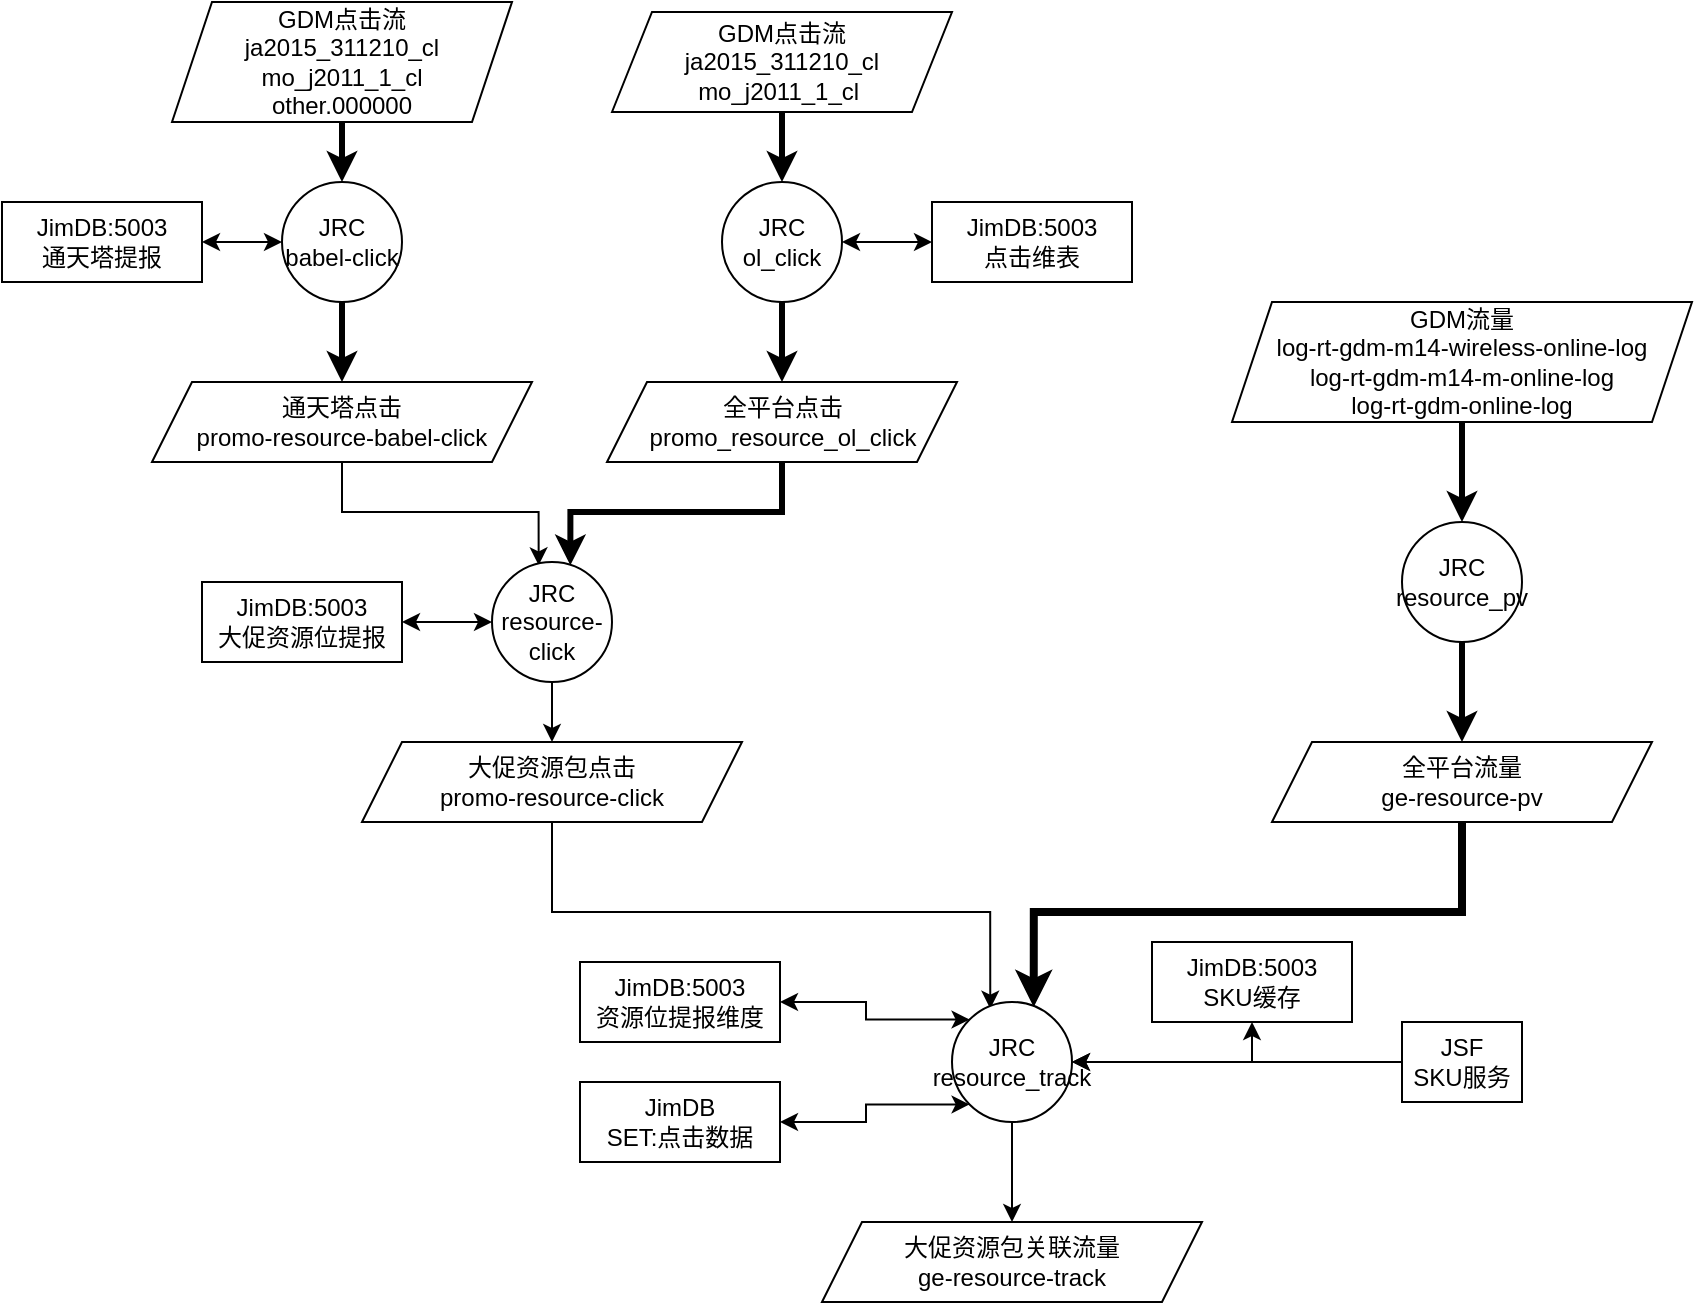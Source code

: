 <mxfile version="13.9.1" type="github"><diagram id="Y2ApiTfD9mo3m8PPAAE7" name="Page-1"><mxGraphModel dx="1185" dy="635" grid="1" gridSize="10" guides="1" tooltips="1" connect="1" arrows="1" fold="1" page="1" pageScale="1" pageWidth="827" pageHeight="1169" math="0" shadow="0"><root><mxCell id="0"/><mxCell id="1" parent="0"/><mxCell id="oiUOhZs4d3MyHZ9kf1-n-3" style="edgeStyle=orthogonalEdgeStyle;rounded=0;orthogonalLoop=1;jettySize=auto;html=1;exitX=0.5;exitY=1;exitDx=0;exitDy=0;strokeWidth=3;" edge="1" parent="1" source="oiUOhZs4d3MyHZ9kf1-n-1" target="oiUOhZs4d3MyHZ9kf1-n-2"><mxGeometry relative="1" as="geometry"/></mxCell><mxCell id="oiUOhZs4d3MyHZ9kf1-n-1" value="GDM点击流&lt;br&gt;ja2015_311210_cl&lt;br&gt;mo_j2011_1_cl&lt;br&gt;other.000000&lt;span&gt;&#9;&lt;/span&gt;&lt;br&gt;&lt;span&gt;&#9;&lt;/span&gt;" style="shape=parallelogram;perimeter=parallelogramPerimeter;whiteSpace=wrap;html=1;fixedSize=1;" vertex="1" parent="1"><mxGeometry x="160" y="80" width="170" height="60" as="geometry"/></mxCell><mxCell id="oiUOhZs4d3MyHZ9kf1-n-7" value="" style="edgeStyle=orthogonalEdgeStyle;rounded=0;orthogonalLoop=1;jettySize=auto;html=1;strokeWidth=3;" edge="1" parent="1" source="oiUOhZs4d3MyHZ9kf1-n-2" target="oiUOhZs4d3MyHZ9kf1-n-6"><mxGeometry relative="1" as="geometry"/></mxCell><mxCell id="oiUOhZs4d3MyHZ9kf1-n-2" value="JRC&lt;br&gt;babel-click" style="ellipse;whiteSpace=wrap;html=1;aspect=fixed;" vertex="1" parent="1"><mxGeometry x="215" y="170" width="60" height="60" as="geometry"/></mxCell><mxCell id="oiUOhZs4d3MyHZ9kf1-n-15" style="edgeStyle=orthogonalEdgeStyle;rounded=0;orthogonalLoop=1;jettySize=auto;html=1;exitX=0.5;exitY=1;exitDx=0;exitDy=0;entryX=0.389;entryY=0.028;entryDx=0;entryDy=0;entryPerimeter=0;" edge="1" parent="1" source="oiUOhZs4d3MyHZ9kf1-n-6" target="oiUOhZs4d3MyHZ9kf1-n-14"><mxGeometry relative="1" as="geometry"/></mxCell><mxCell id="oiUOhZs4d3MyHZ9kf1-n-6" value="通天塔点击&lt;br&gt;promo-resource-babel-click" style="shape=parallelogram;perimeter=parallelogramPerimeter;whiteSpace=wrap;html=1;fixedSize=1;" vertex="1" parent="1"><mxGeometry x="150" y="270" width="190" height="40" as="geometry"/></mxCell><mxCell id="oiUOhZs4d3MyHZ9kf1-n-11" style="edgeStyle=orthogonalEdgeStyle;rounded=0;orthogonalLoop=1;jettySize=auto;html=1;exitX=0.5;exitY=1;exitDx=0;exitDy=0;entryX=0.5;entryY=0;entryDx=0;entryDy=0;strokeWidth=3;" edge="1" parent="1" source="oiUOhZs4d3MyHZ9kf1-n-8" target="oiUOhZs4d3MyHZ9kf1-n-10"><mxGeometry relative="1" as="geometry"/></mxCell><mxCell id="oiUOhZs4d3MyHZ9kf1-n-8" value="GDM点击流&lt;br&gt;ja2015_311210_cl&lt;br&gt;mo_j2011_1_cl&lt;span&gt;&amp;nbsp;&lt;/span&gt;&lt;br&gt;&lt;span&gt;&#9;&lt;/span&gt;" style="shape=parallelogram;perimeter=parallelogramPerimeter;whiteSpace=wrap;html=1;fixedSize=1;" vertex="1" parent="1"><mxGeometry x="380" y="85" width="170" height="50" as="geometry"/></mxCell><mxCell id="oiUOhZs4d3MyHZ9kf1-n-13" value="" style="edgeStyle=orthogonalEdgeStyle;rounded=0;orthogonalLoop=1;jettySize=auto;html=1;strokeWidth=3;" edge="1" parent="1" source="oiUOhZs4d3MyHZ9kf1-n-10" target="oiUOhZs4d3MyHZ9kf1-n-12"><mxGeometry relative="1" as="geometry"/></mxCell><mxCell id="oiUOhZs4d3MyHZ9kf1-n-10" value="JRC&lt;br&gt;ol_click" style="ellipse;whiteSpace=wrap;html=1;aspect=fixed;" vertex="1" parent="1"><mxGeometry x="435" y="170" width="60" height="60" as="geometry"/></mxCell><mxCell id="oiUOhZs4d3MyHZ9kf1-n-16" style="edgeStyle=orthogonalEdgeStyle;rounded=0;orthogonalLoop=1;jettySize=auto;html=1;exitX=0.5;exitY=1;exitDx=0;exitDy=0;entryX=0.653;entryY=0.028;entryDx=0;entryDy=0;entryPerimeter=0;strokeWidth=3;" edge="1" parent="1" source="oiUOhZs4d3MyHZ9kf1-n-12" target="oiUOhZs4d3MyHZ9kf1-n-14"><mxGeometry relative="1" as="geometry"/></mxCell><mxCell id="oiUOhZs4d3MyHZ9kf1-n-12" value="全平台点击&lt;br&gt;promo_resource_ol_click" style="shape=parallelogram;perimeter=parallelogramPerimeter;whiteSpace=wrap;html=1;fixedSize=1;" vertex="1" parent="1"><mxGeometry x="377.5" y="270" width="175" height="40" as="geometry"/></mxCell><mxCell id="oiUOhZs4d3MyHZ9kf1-n-18" style="edgeStyle=orthogonalEdgeStyle;rounded=0;orthogonalLoop=1;jettySize=auto;html=1;exitX=0.5;exitY=1;exitDx=0;exitDy=0;entryX=0.5;entryY=0;entryDx=0;entryDy=0;" edge="1" parent="1" source="oiUOhZs4d3MyHZ9kf1-n-14" target="oiUOhZs4d3MyHZ9kf1-n-17"><mxGeometry relative="1" as="geometry"/></mxCell><mxCell id="oiUOhZs4d3MyHZ9kf1-n-14" value="JRC&lt;br&gt;resource-click" style="ellipse;whiteSpace=wrap;html=1;aspect=fixed;" vertex="1" parent="1"><mxGeometry x="320" y="360" width="60" height="60" as="geometry"/></mxCell><mxCell id="oiUOhZs4d3MyHZ9kf1-n-25" style="edgeStyle=orthogonalEdgeStyle;rounded=0;orthogonalLoop=1;jettySize=auto;html=1;exitX=0.5;exitY=1;exitDx=0;exitDy=0;entryX=0.319;entryY=0.056;entryDx=0;entryDy=0;entryPerimeter=0;" edge="1" parent="1" source="oiUOhZs4d3MyHZ9kf1-n-17" target="oiUOhZs4d3MyHZ9kf1-n-19"><mxGeometry relative="1" as="geometry"/></mxCell><mxCell id="oiUOhZs4d3MyHZ9kf1-n-17" value="大促资源包点击&lt;br&gt;promo-resource-click" style="shape=parallelogram;perimeter=parallelogramPerimeter;whiteSpace=wrap;html=1;fixedSize=1;" vertex="1" parent="1"><mxGeometry x="255" y="450" width="190" height="40" as="geometry"/></mxCell><mxCell id="oiUOhZs4d3MyHZ9kf1-n-28" style="edgeStyle=orthogonalEdgeStyle;rounded=0;orthogonalLoop=1;jettySize=auto;html=1;exitX=0.5;exitY=1;exitDx=0;exitDy=0;entryX=0.5;entryY=0;entryDx=0;entryDy=0;" edge="1" parent="1" source="oiUOhZs4d3MyHZ9kf1-n-19" target="oiUOhZs4d3MyHZ9kf1-n-27"><mxGeometry relative="1" as="geometry"/></mxCell><mxCell id="oiUOhZs4d3MyHZ9kf1-n-36" style="edgeStyle=orthogonalEdgeStyle;rounded=0;orthogonalLoop=1;jettySize=auto;html=1;exitX=0;exitY=0;exitDx=0;exitDy=0;startArrow=classic;startFill=1;" edge="1" parent="1" source="oiUOhZs4d3MyHZ9kf1-n-19" target="oiUOhZs4d3MyHZ9kf1-n-35"><mxGeometry relative="1" as="geometry"/></mxCell><mxCell id="oiUOhZs4d3MyHZ9kf1-n-19" value="JRC&lt;br&gt;resource_track" style="ellipse;whiteSpace=wrap;html=1;aspect=fixed;" vertex="1" parent="1"><mxGeometry x="550" y="580" width="60" height="60" as="geometry"/></mxCell><mxCell id="oiUOhZs4d3MyHZ9kf1-n-22" style="edgeStyle=orthogonalEdgeStyle;rounded=0;orthogonalLoop=1;jettySize=auto;html=1;exitX=0.5;exitY=1;exitDx=0;exitDy=0;entryX=0.5;entryY=0;entryDx=0;entryDy=0;strokeWidth=3;" edge="1" parent="1" source="oiUOhZs4d3MyHZ9kf1-n-20" target="oiUOhZs4d3MyHZ9kf1-n-21"><mxGeometry relative="1" as="geometry"/></mxCell><mxCell id="oiUOhZs4d3MyHZ9kf1-n-20" value="GDM流量&lt;br&gt;&lt;div&gt;log-rt-gdm-m14-wireless-online-log&lt;/div&gt;&lt;div&gt;&lt;/div&gt;&lt;div&gt;log-rt-gdm-m14-m-online-log&lt;/div&gt;&lt;div&gt;&lt;/div&gt;&lt;div&gt;log-rt-gdm-online-log&lt;/div&gt;&lt;span&gt;&#9;&lt;/span&gt;" style="shape=parallelogram;perimeter=parallelogramPerimeter;whiteSpace=wrap;html=1;fixedSize=1;" vertex="1" parent="1"><mxGeometry x="690" y="230" width="230" height="60" as="geometry"/></mxCell><mxCell id="oiUOhZs4d3MyHZ9kf1-n-24" style="edgeStyle=orthogonalEdgeStyle;rounded=0;orthogonalLoop=1;jettySize=auto;html=1;exitX=0.5;exitY=1;exitDx=0;exitDy=0;strokeWidth=3;" edge="1" parent="1" source="oiUOhZs4d3MyHZ9kf1-n-21" target="oiUOhZs4d3MyHZ9kf1-n-23"><mxGeometry relative="1" as="geometry"/></mxCell><mxCell id="oiUOhZs4d3MyHZ9kf1-n-21" value="JRC&lt;br&gt;resource_pv" style="ellipse;whiteSpace=wrap;html=1;aspect=fixed;" vertex="1" parent="1"><mxGeometry x="775" y="340" width="60" height="60" as="geometry"/></mxCell><mxCell id="oiUOhZs4d3MyHZ9kf1-n-26" style="edgeStyle=orthogonalEdgeStyle;rounded=0;orthogonalLoop=1;jettySize=auto;html=1;exitX=0.5;exitY=1;exitDx=0;exitDy=0;entryX=0.681;entryY=0.042;entryDx=0;entryDy=0;entryPerimeter=0;strokeWidth=4;" edge="1" parent="1" source="oiUOhZs4d3MyHZ9kf1-n-23" target="oiUOhZs4d3MyHZ9kf1-n-19"><mxGeometry relative="1" as="geometry"><mxPoint x="580" y="580" as="targetPoint"/></mxGeometry></mxCell><mxCell id="oiUOhZs4d3MyHZ9kf1-n-23" value="全平台流量&lt;br&gt;ge-resource-pv" style="shape=parallelogram;perimeter=parallelogramPerimeter;whiteSpace=wrap;html=1;fixedSize=1;" vertex="1" parent="1"><mxGeometry x="710" y="450" width="190" height="40" as="geometry"/></mxCell><mxCell id="oiUOhZs4d3MyHZ9kf1-n-27" value="大促资源包关联流量&lt;br&gt;ge-resource-track" style="shape=parallelogram;perimeter=parallelogramPerimeter;whiteSpace=wrap;html=1;fixedSize=1;" vertex="1" parent="1"><mxGeometry x="485" y="690" width="190" height="40" as="geometry"/></mxCell><mxCell id="oiUOhZs4d3MyHZ9kf1-n-32" style="edgeStyle=orthogonalEdgeStyle;rounded=0;orthogonalLoop=1;jettySize=auto;html=1;exitX=0;exitY=0.5;exitDx=0;exitDy=0;entryX=1;entryY=0.5;entryDx=0;entryDy=0;" edge="1" parent="1" source="oiUOhZs4d3MyHZ9kf1-n-30" target="oiUOhZs4d3MyHZ9kf1-n-19"><mxGeometry relative="1" as="geometry"/></mxCell><mxCell id="oiUOhZs4d3MyHZ9kf1-n-30" value="JSF&lt;br&gt;SKU服务" style="whiteSpace=wrap;html=1;" vertex="1" parent="1"><mxGeometry x="775" y="590" width="60" height="40" as="geometry"/></mxCell><mxCell id="oiUOhZs4d3MyHZ9kf1-n-35" value="JimDB:5003&lt;br&gt;资源位提报维度" style="rounded=0;whiteSpace=wrap;html=1;" vertex="1" parent="1"><mxGeometry x="364" y="560" width="100" height="40" as="geometry"/></mxCell><mxCell id="oiUOhZs4d3MyHZ9kf1-n-41" style="edgeStyle=orthogonalEdgeStyle;rounded=0;orthogonalLoop=1;jettySize=auto;html=1;exitX=1;exitY=0.5;exitDx=0;exitDy=0;entryX=0;entryY=1;entryDx=0;entryDy=0;startArrow=classic;startFill=1;" edge="1" parent="1" source="oiUOhZs4d3MyHZ9kf1-n-37" target="oiUOhZs4d3MyHZ9kf1-n-19"><mxGeometry relative="1" as="geometry"/></mxCell><mxCell id="oiUOhZs4d3MyHZ9kf1-n-37" value="JimDB&lt;br&gt;SET:点击数据" style="rounded=0;whiteSpace=wrap;html=1;" vertex="1" parent="1"><mxGeometry x="364" y="620" width="100" height="40" as="geometry"/></mxCell><mxCell id="oiUOhZs4d3MyHZ9kf1-n-39" style="edgeStyle=orthogonalEdgeStyle;rounded=0;orthogonalLoop=1;jettySize=auto;html=1;exitX=0.5;exitY=1;exitDx=0;exitDy=0;entryX=1;entryY=0.5;entryDx=0;entryDy=0;startArrow=classic;startFill=1;" edge="1" parent="1" source="oiUOhZs4d3MyHZ9kf1-n-38" target="oiUOhZs4d3MyHZ9kf1-n-19"><mxGeometry relative="1" as="geometry"/></mxCell><mxCell id="oiUOhZs4d3MyHZ9kf1-n-38" value="JimDB:5003&lt;br&gt;SKU缓存" style="rounded=0;whiteSpace=wrap;html=1;" vertex="1" parent="1"><mxGeometry x="650" y="550" width="100" height="40" as="geometry"/></mxCell><mxCell id="oiUOhZs4d3MyHZ9kf1-n-43" style="edgeStyle=orthogonalEdgeStyle;rounded=0;orthogonalLoop=1;jettySize=auto;html=1;exitX=1;exitY=0.5;exitDx=0;exitDy=0;entryX=0;entryY=0.5;entryDx=0;entryDy=0;startArrow=classic;startFill=1;strokeWidth=1;jumpSize=3;startSize=6;endSize=6;" edge="1" parent="1" source="oiUOhZs4d3MyHZ9kf1-n-42" target="oiUOhZs4d3MyHZ9kf1-n-14"><mxGeometry relative="1" as="geometry"/></mxCell><mxCell id="oiUOhZs4d3MyHZ9kf1-n-42" value="JimDB:5003&lt;br&gt;大促资源位提报" style="rounded=0;whiteSpace=wrap;html=1;" vertex="1" parent="1"><mxGeometry x="175" y="370" width="100" height="40" as="geometry"/></mxCell><mxCell id="oiUOhZs4d3MyHZ9kf1-n-45" style="edgeStyle=orthogonalEdgeStyle;rounded=0;jumpSize=3;orthogonalLoop=1;jettySize=auto;html=1;exitX=1;exitY=0.5;exitDx=0;exitDy=0;entryX=0;entryY=0.5;entryDx=0;entryDy=0;startArrow=classic;startFill=1;startSize=6;endSize=6;strokeWidth=1;" edge="1" parent="1" source="oiUOhZs4d3MyHZ9kf1-n-44" target="oiUOhZs4d3MyHZ9kf1-n-2"><mxGeometry relative="1" as="geometry"/></mxCell><mxCell id="oiUOhZs4d3MyHZ9kf1-n-44" value="JimDB:5003&lt;br&gt;通天塔提报" style="rounded=0;whiteSpace=wrap;html=1;" vertex="1" parent="1"><mxGeometry x="75" y="180" width="100" height="40" as="geometry"/></mxCell><mxCell id="oiUOhZs4d3MyHZ9kf1-n-47" style="edgeStyle=orthogonalEdgeStyle;rounded=0;jumpSize=3;orthogonalLoop=1;jettySize=auto;html=1;exitX=0;exitY=0.5;exitDx=0;exitDy=0;startArrow=classic;startFill=1;startSize=6;endSize=6;strokeWidth=1;entryX=1;entryY=0.5;entryDx=0;entryDy=0;" edge="1" parent="1" source="oiUOhZs4d3MyHZ9kf1-n-46" target="oiUOhZs4d3MyHZ9kf1-n-10"><mxGeometry relative="1" as="geometry"><mxPoint x="500" y="200" as="targetPoint"/></mxGeometry></mxCell><mxCell id="oiUOhZs4d3MyHZ9kf1-n-46" value="JimDB:5003&lt;br&gt;点击维表" style="rounded=0;whiteSpace=wrap;html=1;" vertex="1" parent="1"><mxGeometry x="540" y="180" width="100" height="40" as="geometry"/></mxCell></root></mxGraphModel></diagram></mxfile>